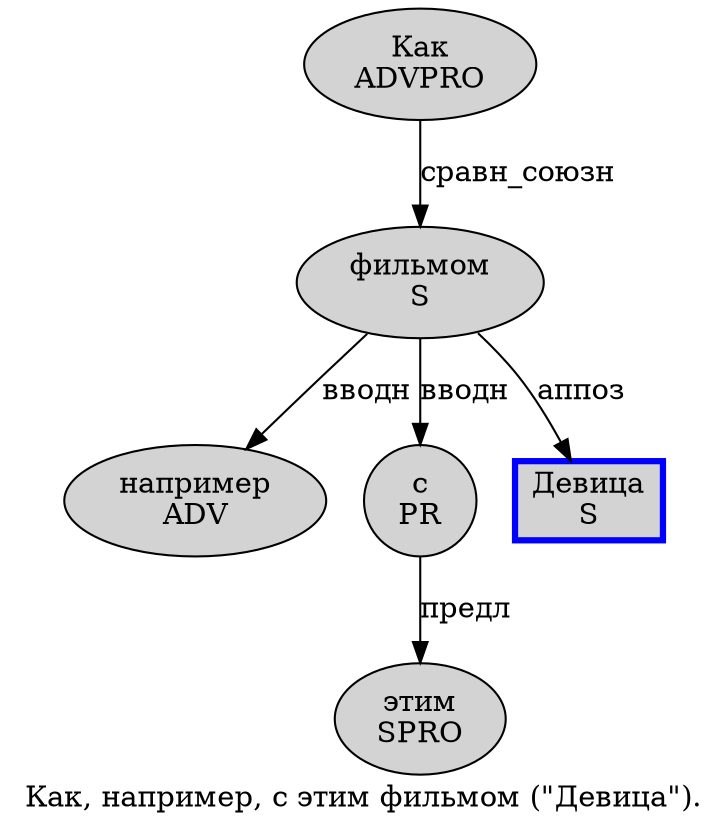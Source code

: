 digraph SENTENCE_685 {
	graph [label="Как, например, с этим фильмом (\"Девица\")."]
	node [style=filled]
		0 [label="Как
ADVPRO" color="" fillcolor=lightgray penwidth=1 shape=ellipse]
		2 [label="например
ADV" color="" fillcolor=lightgray penwidth=1 shape=ellipse]
		4 [label="с
PR" color="" fillcolor=lightgray penwidth=1 shape=ellipse]
		5 [label="этим
SPRO" color="" fillcolor=lightgray penwidth=1 shape=ellipse]
		6 [label="фильмом
S" color="" fillcolor=lightgray penwidth=1 shape=ellipse]
		9 [label="Девица
S" color=blue fillcolor=lightgray penwidth=3 shape=box]
			0 -> 6 [label="сравн_союзн"]
			4 -> 5 [label="предл"]
			6 -> 2 [label="вводн"]
			6 -> 4 [label="вводн"]
			6 -> 9 [label="аппоз"]
}